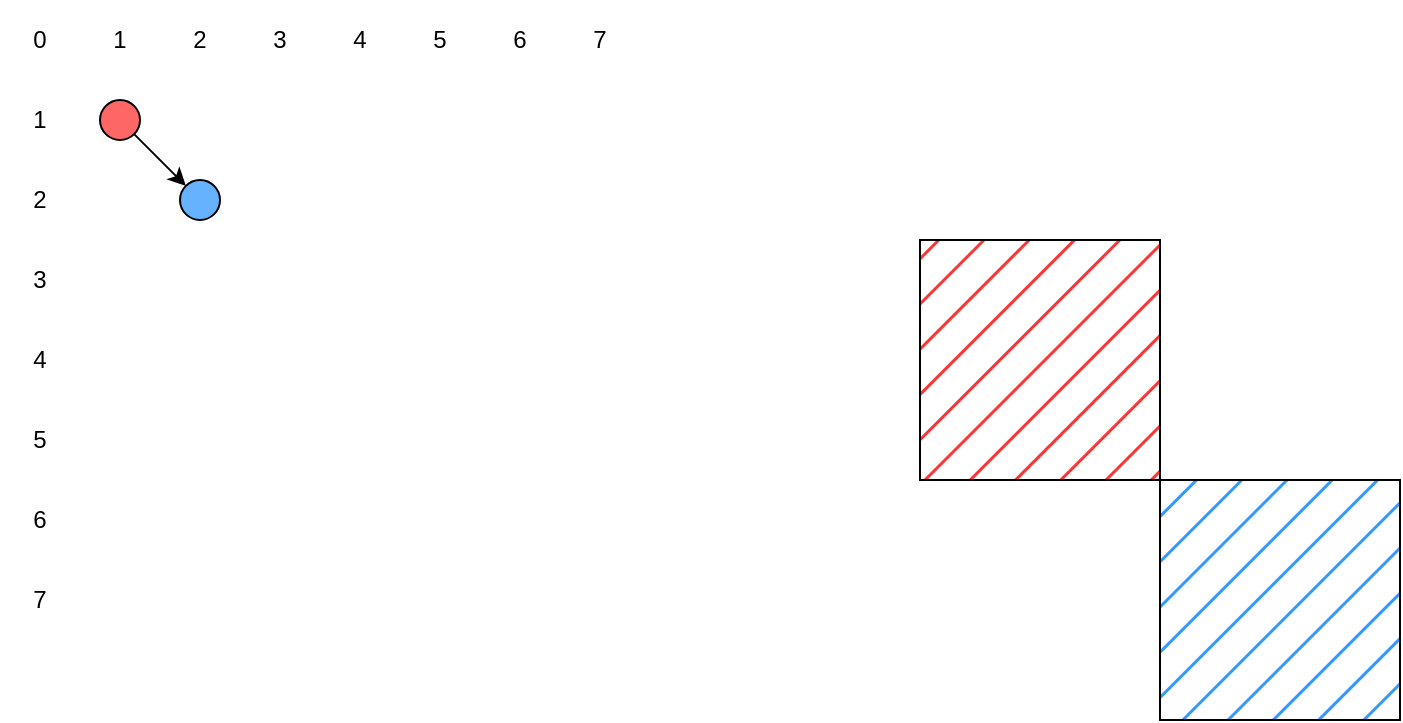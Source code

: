 <mxfile version="23.1.6" type="device">
  <diagram name="第 1 页" id="cGWJRbSGrXOqShXYI5Sk">
    <mxGraphModel dx="1434" dy="802" grid="1" gridSize="10" guides="1" tooltips="1" connect="1" arrows="1" fold="1" page="1" pageScale="1" pageWidth="827" pageHeight="1169" math="0" shadow="0">
      <root>
        <mxCell id="0" />
        <mxCell id="1" parent="0" />
        <mxCell id="DW7ZlOijjUDmyXGVmol2-19" value="" style="group;movable=0;resizable=0;rotatable=0;deletable=0;editable=0;locked=1;connectable=0;" vertex="1" connectable="0" parent="1">
          <mxGeometry width="320" height="320" as="geometry" />
        </mxCell>
        <mxCell id="DW7ZlOijjUDmyXGVmol2-4" value="0" style="text;html=1;align=center;verticalAlign=middle;whiteSpace=wrap;rounded=0;" vertex="1" parent="DW7ZlOijjUDmyXGVmol2-19">
          <mxGeometry width="40" height="40" as="geometry" />
        </mxCell>
        <mxCell id="DW7ZlOijjUDmyXGVmol2-5" value="1" style="text;html=1;align=center;verticalAlign=middle;whiteSpace=wrap;rounded=0;" vertex="1" parent="DW7ZlOijjUDmyXGVmol2-19">
          <mxGeometry x="40" width="40" height="40" as="geometry" />
        </mxCell>
        <mxCell id="DW7ZlOijjUDmyXGVmol2-6" value="2" style="text;html=1;align=center;verticalAlign=middle;whiteSpace=wrap;rounded=0;" vertex="1" parent="DW7ZlOijjUDmyXGVmol2-19">
          <mxGeometry x="80" width="40" height="40" as="geometry" />
        </mxCell>
        <mxCell id="DW7ZlOijjUDmyXGVmol2-7" value="3" style="text;html=1;align=center;verticalAlign=middle;whiteSpace=wrap;rounded=0;" vertex="1" parent="DW7ZlOijjUDmyXGVmol2-19">
          <mxGeometry x="120" width="40" height="40" as="geometry" />
        </mxCell>
        <mxCell id="DW7ZlOijjUDmyXGVmol2-8" value="4" style="text;html=1;align=center;verticalAlign=middle;whiteSpace=wrap;rounded=0;" vertex="1" parent="DW7ZlOijjUDmyXGVmol2-19">
          <mxGeometry x="160" width="40" height="40" as="geometry" />
        </mxCell>
        <mxCell id="DW7ZlOijjUDmyXGVmol2-9" value="5" style="text;html=1;align=center;verticalAlign=middle;whiteSpace=wrap;rounded=0;" vertex="1" parent="DW7ZlOijjUDmyXGVmol2-19">
          <mxGeometry x="200" width="40" height="40" as="geometry" />
        </mxCell>
        <mxCell id="DW7ZlOijjUDmyXGVmol2-10" value="6" style="text;html=1;align=center;verticalAlign=middle;whiteSpace=wrap;rounded=0;" vertex="1" parent="DW7ZlOijjUDmyXGVmol2-19">
          <mxGeometry x="240" width="40" height="40" as="geometry" />
        </mxCell>
        <mxCell id="DW7ZlOijjUDmyXGVmol2-11" value="7" style="text;html=1;align=center;verticalAlign=middle;whiteSpace=wrap;rounded=0;" vertex="1" parent="DW7ZlOijjUDmyXGVmol2-19">
          <mxGeometry x="280" width="40" height="40" as="geometry" />
        </mxCell>
        <mxCell id="DW7ZlOijjUDmyXGVmol2-12" value="1" style="text;html=1;align=center;verticalAlign=middle;whiteSpace=wrap;rounded=0;" vertex="1" parent="DW7ZlOijjUDmyXGVmol2-19">
          <mxGeometry y="40" width="40" height="40" as="geometry" />
        </mxCell>
        <mxCell id="DW7ZlOijjUDmyXGVmol2-13" value="2" style="text;html=1;align=center;verticalAlign=middle;whiteSpace=wrap;rounded=0;" vertex="1" parent="DW7ZlOijjUDmyXGVmol2-19">
          <mxGeometry y="80" width="40" height="40" as="geometry" />
        </mxCell>
        <mxCell id="DW7ZlOijjUDmyXGVmol2-14" value="3" style="text;html=1;align=center;verticalAlign=middle;whiteSpace=wrap;rounded=0;" vertex="1" parent="DW7ZlOijjUDmyXGVmol2-19">
          <mxGeometry y="120" width="40" height="40" as="geometry" />
        </mxCell>
        <mxCell id="DW7ZlOijjUDmyXGVmol2-15" value="4" style="text;html=1;align=center;verticalAlign=middle;whiteSpace=wrap;rounded=0;" vertex="1" parent="DW7ZlOijjUDmyXGVmol2-19">
          <mxGeometry y="160" width="40" height="40" as="geometry" />
        </mxCell>
        <mxCell id="DW7ZlOijjUDmyXGVmol2-16" value="5" style="text;html=1;align=center;verticalAlign=middle;whiteSpace=wrap;rounded=0;" vertex="1" parent="DW7ZlOijjUDmyXGVmol2-19">
          <mxGeometry y="200" width="40" height="40" as="geometry" />
        </mxCell>
        <mxCell id="DW7ZlOijjUDmyXGVmol2-17" value="6" style="text;html=1;align=center;verticalAlign=middle;whiteSpace=wrap;rounded=0;" vertex="1" parent="DW7ZlOijjUDmyXGVmol2-19">
          <mxGeometry y="240" width="40" height="40" as="geometry" />
        </mxCell>
        <mxCell id="DW7ZlOijjUDmyXGVmol2-18" value="7" style="text;html=1;align=center;verticalAlign=middle;whiteSpace=wrap;rounded=0;" vertex="1" parent="DW7ZlOijjUDmyXGVmol2-19">
          <mxGeometry y="280" width="40" height="40" as="geometry" />
        </mxCell>
        <mxCell id="DW7ZlOijjUDmyXGVmol2-1" value="" style="whiteSpace=wrap;html=1;aspect=fixed;fillStyle=hatch;fillColor=#FF3333;" vertex="1" parent="1">
          <mxGeometry x="460" y="120" width="120" height="120" as="geometry" />
        </mxCell>
        <mxCell id="DW7ZlOijjUDmyXGVmol2-3" value="" style="whiteSpace=wrap;html=1;aspect=fixed;fillStyle=hatch;fillColor=#3399FF;" vertex="1" parent="1">
          <mxGeometry x="580" y="240" width="120" height="120" as="geometry" />
        </mxCell>
        <mxCell id="DW7ZlOijjUDmyXGVmol2-45" style="rounded=0;orthogonalLoop=1;jettySize=auto;html=1;exitX=1;exitY=1;exitDx=0;exitDy=0;entryX=0;entryY=0;entryDx=0;entryDy=0;" edge="1" parent="1" source="DW7ZlOijjUDmyXGVmol2-43" target="DW7ZlOijjUDmyXGVmol2-44">
          <mxGeometry relative="1" as="geometry" />
        </mxCell>
        <mxCell id="DW7ZlOijjUDmyXGVmol2-43" value="" style="ellipse;whiteSpace=wrap;html=1;aspect=fixed;fillColor=#FF6666;" vertex="1" parent="1">
          <mxGeometry x="50" y="50" width="20" height="20" as="geometry" />
        </mxCell>
        <mxCell id="DW7ZlOijjUDmyXGVmol2-44" value="" style="ellipse;whiteSpace=wrap;html=1;aspect=fixed;fillColor=#66B2FF;" vertex="1" parent="1">
          <mxGeometry x="90" y="90" width="20" height="20" as="geometry" />
        </mxCell>
      </root>
    </mxGraphModel>
  </diagram>
</mxfile>
